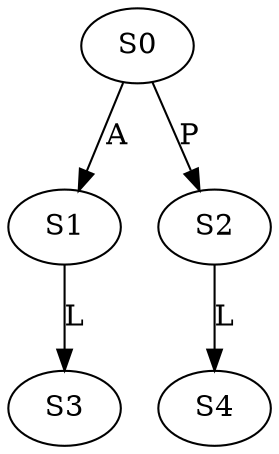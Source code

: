strict digraph  {
	S0 -> S1 [ label = A ];
	S0 -> S2 [ label = P ];
	S1 -> S3 [ label = L ];
	S2 -> S4 [ label = L ];
}

